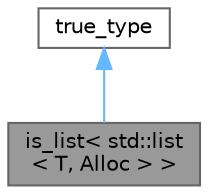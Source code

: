 digraph "is_list&lt; std::list&lt; T, Alloc &gt; &gt;"
{
 // LATEX_PDF_SIZE
  bgcolor="transparent";
  edge [fontname=Helvetica,fontsize=10,labelfontname=Helvetica,labelfontsize=10];
  node [fontname=Helvetica,fontsize=10,shape=box,height=0.2,width=0.4];
  Node1 [id="Node000001",label="is_list\< std::list\l\< T, Alloc \> \>",height=0.2,width=0.4,color="gray40", fillcolor="grey60", style="filled", fontcolor="black",tooltip="Cпециализация шаблона для типа вектор."];
  Node2 -> Node1 [id="edge2_Node000001_Node000002",dir="back",color="steelblue1",style="solid",tooltip=" "];
  Node2 [id="Node000002",label="true_type",height=0.2,width=0.4,color="gray40", fillcolor="white", style="filled",tooltip=" "];
}
